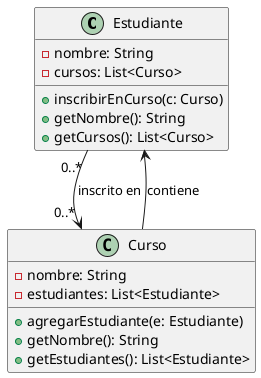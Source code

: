 @startuml
class Estudiante {
    - nombre: String
    - cursos: List<Curso>
    + inscribirEnCurso(c: Curso)
    + getNombre(): String
    + getCursos(): List<Curso>
}

class Curso {
    - nombre: String
    - estudiantes: List<Estudiante>
    + agregarEstudiante(e: Estudiante)
    + getNombre(): String
    + getEstudiantes(): List<Estudiante>
}

Estudiante "0..*" --> "0..*" Curso : inscrito en
Curso --> Estudiante : contiene
@enduml
